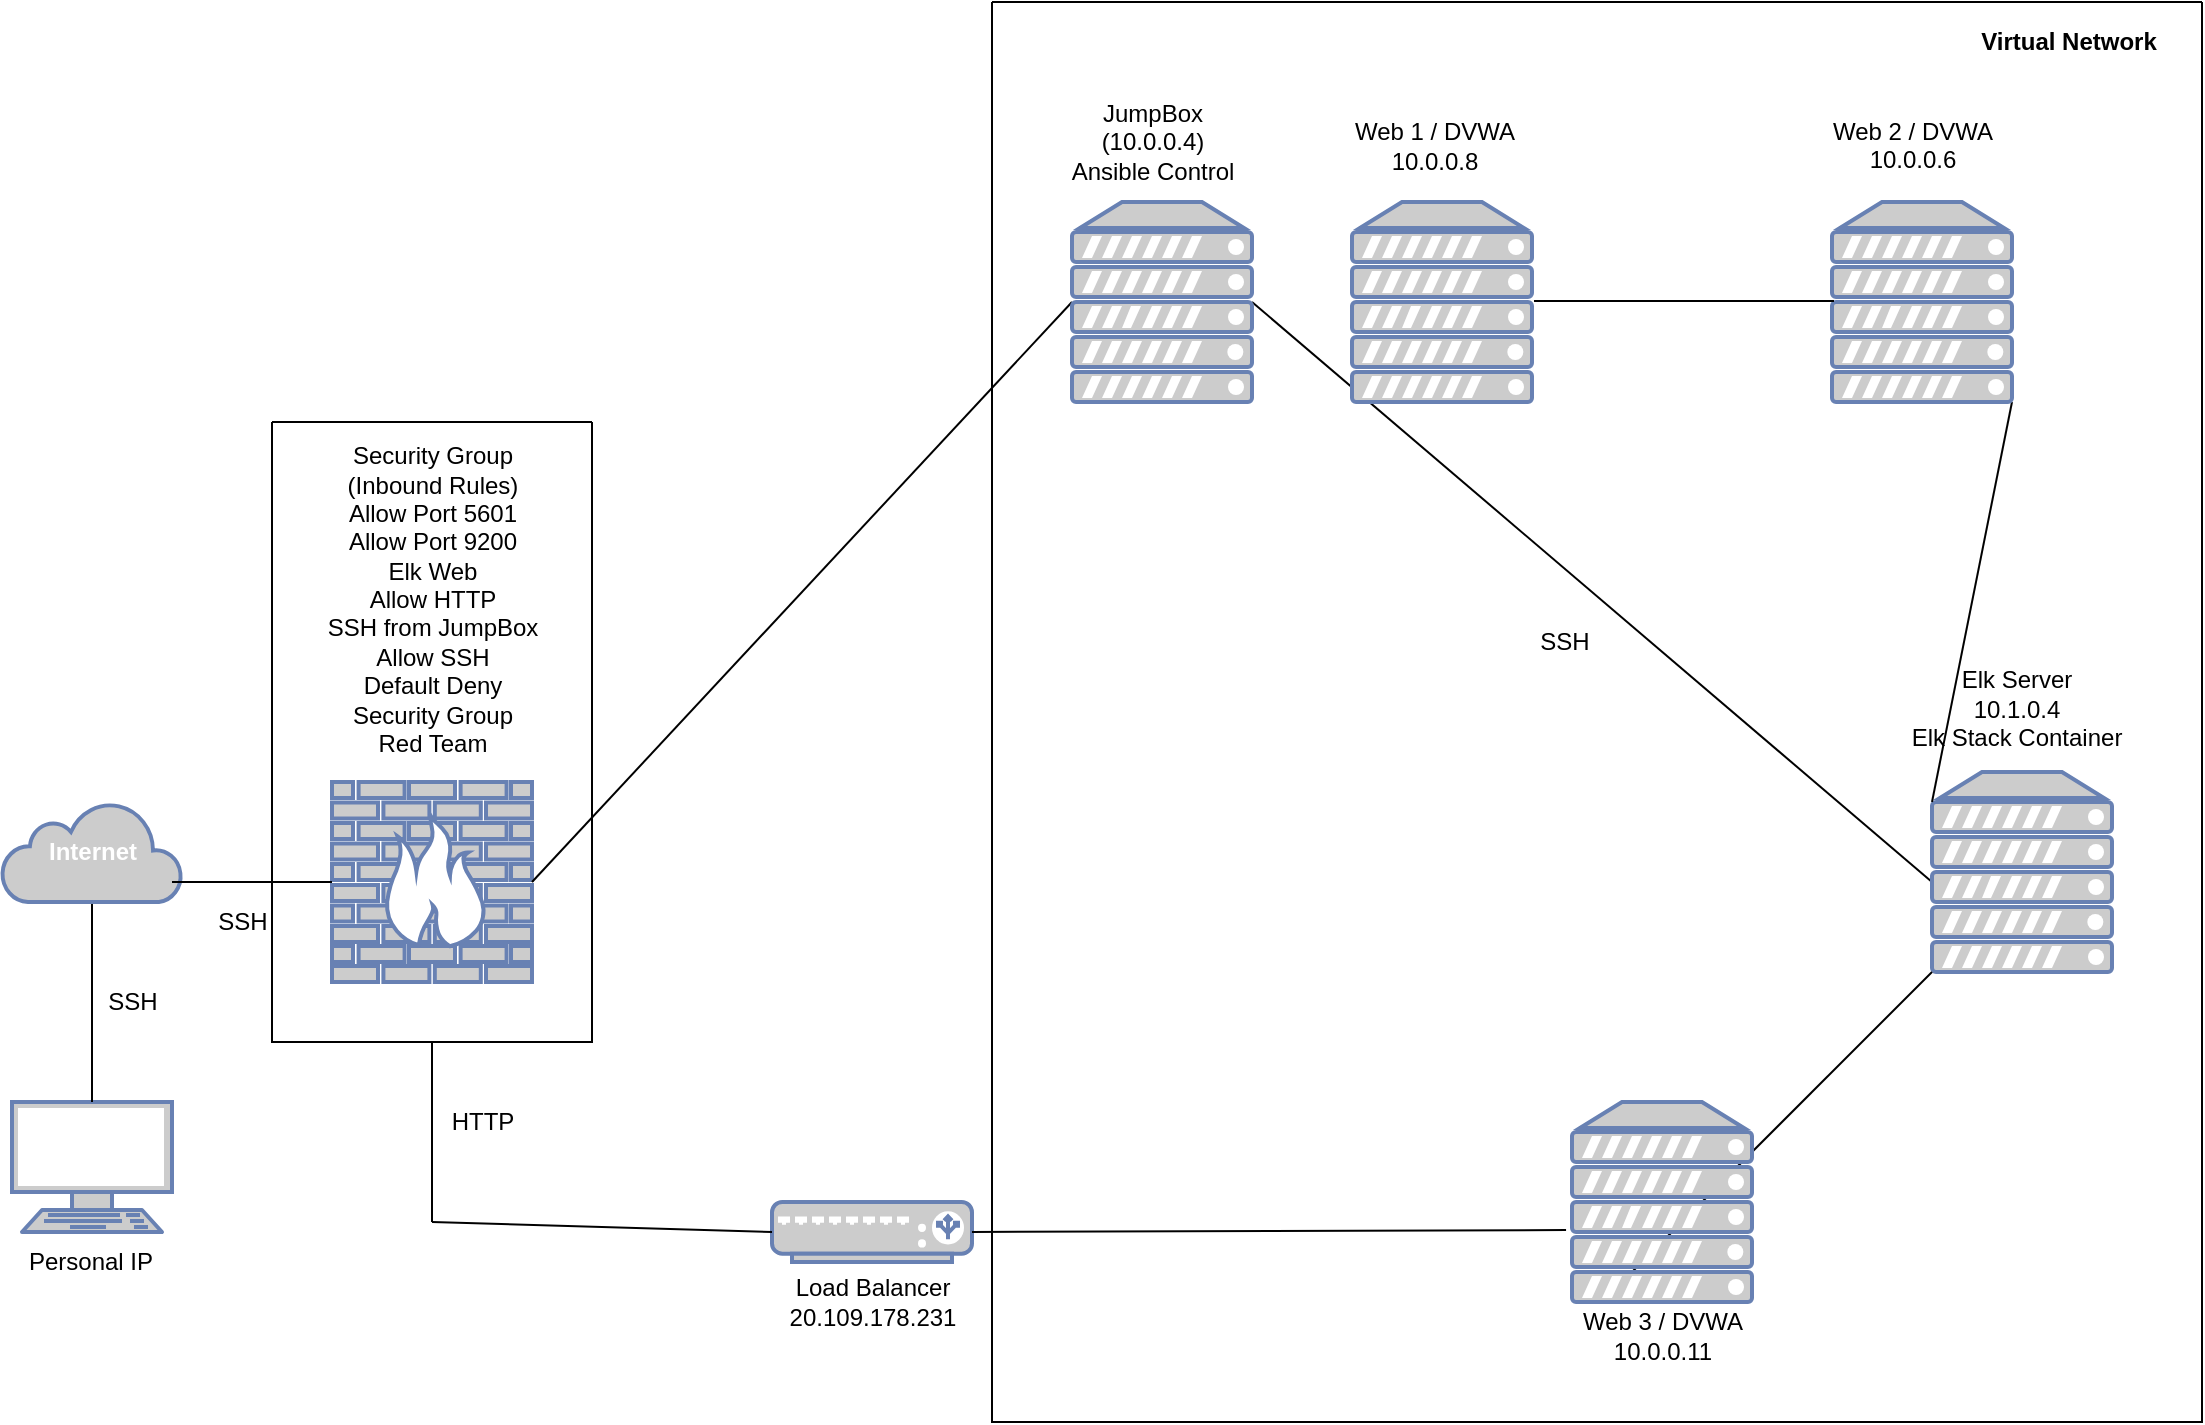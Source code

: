<mxfile version="15.7.3" type="github"><diagram id="m-ybC61fyVYR0KeacLfD" name="Page-1"><mxGraphModel dx="1382" dy="1677" grid="1" gridSize="10" guides="1" tooltips="1" connect="1" arrows="1" fold="1" page="1" pageScale="1" pageWidth="850" pageHeight="1100" math="0" shadow="0"><root><mxCell id="0"/><mxCell id="1" parent="0"/><mxCell id="CnlNAMnUs1YzulxbaJAY-1" value="" style="fontColor=#0066CC;verticalAlign=top;verticalLabelPosition=bottom;labelPosition=center;align=center;html=1;outlineConnect=0;fillColor=#CCCCCC;strokeColor=#6881B3;gradientColor=none;gradientDirection=north;strokeWidth=2;shape=mxgraph.networks.terminal;" parent="1" vertex="1"><mxGeometry x="180" y="380" width="80" height="65" as="geometry"/></mxCell><mxCell id="CnlNAMnUs1YzulxbaJAY-2" value="Personal IP" style="text;html=1;align=center;verticalAlign=middle;resizable=0;points=[];autosize=1;strokeColor=none;fillColor=none;" parent="1" vertex="1"><mxGeometry x="179" y="450" width="80" height="20" as="geometry"/></mxCell><mxCell id="CnlNAMnUs1YzulxbaJAY-4" value="" style="endArrow=none;html=1;rounded=0;exitX=0.5;exitY=0;exitDx=0;exitDy=0;exitPerimeter=0;" parent="1" source="CnlNAMnUs1YzulxbaJAY-1" edge="1"><mxGeometry width="50" height="50" relative="1" as="geometry"><mxPoint x="480" y="320" as="sourcePoint"/><mxPoint x="220" y="275" as="targetPoint"/></mxGeometry></mxCell><mxCell id="CnlNAMnUs1YzulxbaJAY-6" value="&lt;b&gt;Internet&lt;/b&gt;" style="html=1;outlineConnect=0;fillColor=#CCCCCC;strokeColor=#6881B3;gradientColor=none;gradientDirection=north;strokeWidth=2;shape=mxgraph.networks.cloud;fontColor=#ffffff;" parent="1" vertex="1"><mxGeometry x="175" y="230" width="90" height="50" as="geometry"/></mxCell><mxCell id="7eytPfePUp00QG64WcNY-1" value="SSH" style="text;html=1;align=center;verticalAlign=middle;resizable=0;points=[];autosize=1;strokeColor=none;fillColor=none;fontColor=#000000;" parent="1" vertex="1"><mxGeometry x="220" y="320" width="40" height="20" as="geometry"/></mxCell><mxCell id="7eytPfePUp00QG64WcNY-2" value="" style="fontColor=#0066CC;verticalAlign=top;verticalLabelPosition=bottom;labelPosition=center;align=center;html=1;outlineConnect=0;fillColor=#CCCCCC;strokeColor=#6881B3;gradientColor=none;gradientDirection=north;strokeWidth=2;shape=mxgraph.networks.firewall;" parent="1" vertex="1"><mxGeometry x="340" y="220" width="100" height="100" as="geometry"/></mxCell><mxCell id="7eytPfePUp00QG64WcNY-5" value="" style="endArrow=none;html=1;rounded=0;fontColor=#000000;entryX=0;entryY=0.5;entryDx=0;entryDy=0;entryPerimeter=0;" parent="1" target="7eytPfePUp00QG64WcNY-2" edge="1"><mxGeometry width="50" height="50" relative="1" as="geometry"><mxPoint x="260" y="270" as="sourcePoint"/><mxPoint x="410" y="270" as="targetPoint"/></mxGeometry></mxCell><mxCell id="7eytPfePUp00QG64WcNY-6" value="&lt;br&gt;&lt;br&gt;&lt;br&gt;&lt;br&gt;Security Group&lt;br&gt;(Inbound Rules)&lt;br&gt;Allow Port 5601&lt;br&gt;Allow Port 9200&lt;br&gt;Elk Web&lt;br&gt;Allow HTTP&lt;br&gt;SSH from JumpBox&lt;br&gt;Allow SSH&lt;br&gt;Default Deny&lt;br&gt;Security Group&lt;br&gt;Red Team" style="text;html=1;align=center;verticalAlign=middle;resizable=0;points=[];autosize=1;strokeColor=none;fillColor=none;fontColor=#000000;" parent="1" vertex="1"><mxGeometry x="330" y="-10" width="120" height="220" as="geometry"/></mxCell><mxCell id="7eytPfePUp00QG64WcNY-7" value="&amp;nbsp; &amp;nbsp; SSH&amp;nbsp;" style="text;html=1;align=center;verticalAlign=middle;resizable=0;points=[];autosize=1;strokeColor=none;fillColor=none;fontColor=#000000;" parent="1" vertex="1"><mxGeometry x="260" y="280" width="60" height="20" as="geometry"/></mxCell><mxCell id="7eytPfePUp00QG64WcNY-9" value="" style="swimlane;startSize=0;fontColor=#000000;" parent="1" vertex="1"><mxGeometry x="310" y="40" width="160" height="310" as="geometry"/></mxCell><mxCell id="7eytPfePUp00QG64WcNY-10" value="" style="endArrow=none;html=1;rounded=0;fontColor=#000000;exitX=1;exitY=0.5;exitDx=0;exitDy=0;exitPerimeter=0;entryX=0;entryY=0.5;entryDx=0;entryDy=0;entryPerimeter=0;" parent="1" source="7eytPfePUp00QG64WcNY-2" target="7eytPfePUp00QG64WcNY-11" edge="1"><mxGeometry width="50" height="50" relative="1" as="geometry"><mxPoint x="480" y="300" as="sourcePoint"/><mxPoint x="650" y="270" as="targetPoint"/></mxGeometry></mxCell><mxCell id="7eytPfePUp00QG64WcNY-24" value="" style="endArrow=none;html=1;rounded=0;fontColor=#000000;exitX=1;exitY=0.5;exitDx=0;exitDy=0;exitPerimeter=0;" parent="1" source="7eytPfePUp00QG64WcNY-11" edge="1"><mxGeometry width="50" height="50" relative="1" as="geometry"><mxPoint x="720" y="310" as="sourcePoint"/><mxPoint x="1140" y="270" as="targetPoint"/></mxGeometry></mxCell><mxCell id="7eytPfePUp00QG64WcNY-25" value="" style="fontColor=#0066CC;verticalAlign=top;verticalLabelPosition=bottom;labelPosition=center;align=center;html=1;outlineConnect=0;fillColor=#CCCCCC;strokeColor=#6881B3;gradientColor=none;gradientDirection=north;strokeWidth=2;shape=mxgraph.networks.server;" parent="1" vertex="1"><mxGeometry x="1140" y="215" width="90" height="100" as="geometry"/></mxCell><mxCell id="7eytPfePUp00QG64WcNY-26" value="&lt;br&gt;Elk Server&lt;br&gt;10.1.0.4&lt;br&gt;Elk Stack Container" style="text;html=1;align=center;verticalAlign=middle;resizable=0;points=[];autosize=1;strokeColor=none;fillColor=none;fontColor=#000000;" parent="1" vertex="1"><mxGeometry x="1122" y="146" width="120" height="60" as="geometry"/></mxCell><mxCell id="7eytPfePUp00QG64WcNY-28" value="" style="endArrow=none;html=1;rounded=0;fontColor=#000000;exitX=0;exitY=0.15;exitDx=0;exitDy=0;exitPerimeter=0;entryX=1;entryY=1;entryDx=0;entryDy=0;entryPerimeter=0;" parent="1" source="7eytPfePUp00QG64WcNY-25" target="7eytPfePUp00QG64WcNY-29" edge="1"><mxGeometry width="50" height="50" relative="1" as="geometry"><mxPoint x="890" y="300" as="sourcePoint"/><mxPoint x="1000" y="80" as="targetPoint"/></mxGeometry></mxCell><mxCell id="7eytPfePUp00QG64WcNY-29" value="" style="fontColor=#0066CC;verticalAlign=top;verticalLabelPosition=bottom;labelPosition=center;align=center;html=1;outlineConnect=0;fillColor=#CCCCCC;strokeColor=#6881B3;gradientColor=none;gradientDirection=north;strokeWidth=2;shape=mxgraph.networks.server;" parent="1" vertex="1"><mxGeometry x="1090" y="-70" width="90" height="100" as="geometry"/></mxCell><mxCell id="7eytPfePUp00QG64WcNY-32" value="&lt;br&gt;&lt;br&gt;&lt;br&gt;Web 2 / DVWA&lt;br&gt;10.0.0.6" style="text;html=1;align=center;verticalAlign=middle;resizable=0;points=[];autosize=1;strokeColor=none;fillColor=none;fontColor=#000000;" parent="1" vertex="1"><mxGeometry x="1080" y="-160" width="100" height="80" as="geometry"/></mxCell><mxCell id="7eytPfePUp00QG64WcNY-34" value="" style="endArrow=none;html=1;rounded=0;fontColor=#000000;" parent="1" edge="1"><mxGeometry width="50" height="50" relative="1" as="geometry"><mxPoint x="941" y="-20.5" as="sourcePoint"/><mxPoint x="1091" y="-20.5" as="targetPoint"/></mxGeometry></mxCell><mxCell id="7eytPfePUp00QG64WcNY-35" value="" style="fontColor=#0066CC;verticalAlign=top;verticalLabelPosition=bottom;labelPosition=center;align=center;html=1;outlineConnect=0;fillColor=#CCCCCC;strokeColor=#6881B3;gradientColor=none;gradientDirection=north;strokeWidth=2;shape=mxgraph.networks.server;" parent="1" vertex="1"><mxGeometry x="850" y="-70" width="90" height="100" as="geometry"/></mxCell><mxCell id="7eytPfePUp00QG64WcNY-36" value="&lt;br&gt;Web 1 / DVWA&lt;br&gt;10.0.0.8" style="text;html=1;align=center;verticalAlign=middle;resizable=0;points=[];autosize=1;strokeColor=none;fillColor=none;fontColor=#000000;" parent="1" vertex="1"><mxGeometry x="841" y="-130" width="100" height="50" as="geometry"/></mxCell><mxCell id="7eytPfePUp00QG64WcNY-38" value="" style="endArrow=none;html=1;rounded=0;fontColor=#000000;" parent="1" edge="1"><mxGeometry width="50" height="50" relative="1" as="geometry"><mxPoint x="990" y="465" as="sourcePoint"/><mxPoint x="1140" y="315" as="targetPoint"/></mxGeometry></mxCell><mxCell id="7eytPfePUp00QG64WcNY-39" value="" style="fontColor=#0066CC;verticalAlign=top;verticalLabelPosition=bottom;labelPosition=center;align=center;html=1;outlineConnect=0;fillColor=#CCCCCC;strokeColor=#6881B3;gradientColor=none;gradientDirection=north;strokeWidth=2;shape=mxgraph.networks.server;" parent="1" vertex="1"><mxGeometry x="960" y="380" width="90" height="100" as="geometry"/></mxCell><mxCell id="7eytPfePUp00QG64WcNY-40" value="&lt;br&gt;Web 3 / DVWA&lt;br&gt;10.0.0.11" style="text;html=1;align=center;verticalAlign=middle;resizable=0;points=[];autosize=1;strokeColor=none;fillColor=none;fontColor=#000000;" parent="1" vertex="1"><mxGeometry x="955" y="465" width="100" height="50" as="geometry"/></mxCell><mxCell id="7eytPfePUp00QG64WcNY-41" value="" style="fontColor=#0066CC;verticalAlign=top;verticalLabelPosition=bottom;labelPosition=center;align=center;html=1;outlineConnect=0;fillColor=#CCCCCC;strokeColor=#6881B3;gradientColor=none;gradientDirection=north;strokeWidth=2;shape=mxgraph.networks.load_balancer;" parent="1" vertex="1"><mxGeometry x="560" y="430" width="100" height="30" as="geometry"/></mxCell><mxCell id="7eytPfePUp00QG64WcNY-42" value="" style="endArrow=none;html=1;rounded=0;fontColor=#000000;exitX=1;exitY=0.5;exitDx=0;exitDy=0;exitPerimeter=0;entryX=-0.033;entryY=0.64;entryDx=0;entryDy=0;entryPerimeter=0;" parent="1" source="7eytPfePUp00QG64WcNY-41" target="7eytPfePUp00QG64WcNY-39" edge="1"><mxGeometry width="50" height="50" relative="1" as="geometry"><mxPoint x="680" y="480" as="sourcePoint"/><mxPoint x="950" y="440" as="targetPoint"/></mxGeometry></mxCell><mxCell id="7eytPfePUp00QG64WcNY-43" value="Load Balancer&lt;br&gt;20.109.178.231" style="text;html=1;align=center;verticalAlign=middle;resizable=0;points=[];autosize=1;strokeColor=none;fillColor=none;fontColor=#000000;" parent="1" vertex="1"><mxGeometry x="560" y="465" width="100" height="30" as="geometry"/></mxCell><mxCell id="7eytPfePUp00QG64WcNY-44" value="" style="endArrow=none;html=1;rounded=0;fontColor=#000000;exitX=0;exitY=0.5;exitDx=0;exitDy=0;exitPerimeter=0;" parent="1" source="7eytPfePUp00QG64WcNY-41" edge="1"><mxGeometry width="50" height="50" relative="1" as="geometry"><mxPoint x="710" y="430" as="sourcePoint"/><mxPoint x="390" y="440" as="targetPoint"/></mxGeometry></mxCell><mxCell id="7eytPfePUp00QG64WcNY-45" value="" style="endArrow=none;html=1;rounded=0;fontColor=#000000;entryX=0.5;entryY=1;entryDx=0;entryDy=0;" parent="1" target="7eytPfePUp00QG64WcNY-9" edge="1"><mxGeometry width="50" height="50" relative="1" as="geometry"><mxPoint x="390" y="440" as="sourcePoint"/><mxPoint x="760" y="380" as="targetPoint"/></mxGeometry></mxCell><mxCell id="7eytPfePUp00QG64WcNY-48" value="HTTP" style="text;html=1;align=center;verticalAlign=middle;resizable=0;points=[];autosize=1;strokeColor=none;fillColor=none;fontColor=#000000;" parent="1" vertex="1"><mxGeometry x="390" y="380" width="50" height="20" as="geometry"/></mxCell><mxCell id="7eytPfePUp00QG64WcNY-49" value="" style="swimlane;startSize=0;fontColor=#000000;" parent="1" vertex="1"><mxGeometry x="670" y="-170" width="605" height="710" as="geometry"/></mxCell><mxCell id="7eytPfePUp00QG64WcNY-11" value="" style="fontColor=#0066CC;verticalAlign=top;verticalLabelPosition=bottom;labelPosition=center;align=center;html=1;outlineConnect=0;fillColor=#CCCCCC;strokeColor=#6881B3;gradientColor=none;gradientDirection=north;strokeWidth=2;shape=mxgraph.networks.server;" parent="7eytPfePUp00QG64WcNY-49" vertex="1"><mxGeometry x="40" y="100" width="90" height="100" as="geometry"/></mxCell><mxCell id="7eytPfePUp00QG64WcNY-12" value="JumpBox&lt;br&gt;(10.0.0.4)&lt;br&gt;Ansible Control" style="text;html=1;align=center;verticalAlign=middle;resizable=0;points=[];autosize=1;strokeColor=none;fillColor=none;fontColor=#000000;" parent="7eytPfePUp00QG64WcNY-49" vertex="1"><mxGeometry x="30" y="45" width="100" height="50" as="geometry"/></mxCell><mxCell id="7eytPfePUp00QG64WcNY-51" value="SSH" style="text;html=1;align=center;verticalAlign=middle;resizable=0;points=[];autosize=1;strokeColor=none;fillColor=none;fontColor=#000000;" parent="1" vertex="1"><mxGeometry x="936" y="140" width="40" height="20" as="geometry"/></mxCell><mxCell id="7eytPfePUp00QG64WcNY-52" value="&lt;b&gt;Virtual Network&lt;/b&gt;" style="text;html=1;align=center;verticalAlign=middle;resizable=0;points=[];autosize=1;strokeColor=none;fillColor=none;fontColor=#000000;" parent="1" vertex="1"><mxGeometry x="1158" y="-160" width="100" height="20" as="geometry"/></mxCell></root></mxGraphModel></diagram></mxfile>